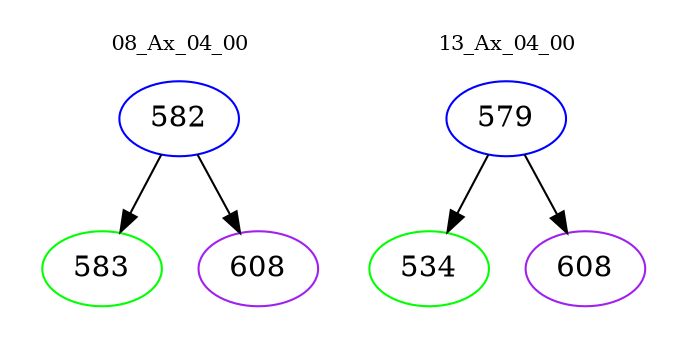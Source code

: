 digraph{
subgraph cluster_0 {
color = white
label = "08_Ax_04_00";
fontsize=10;
T0_582 [label="582", color="blue"]
T0_582 -> T0_583 [color="black"]
T0_583 [label="583", color="green"]
T0_582 -> T0_608 [color="black"]
T0_608 [label="608", color="purple"]
}
subgraph cluster_1 {
color = white
label = "13_Ax_04_00";
fontsize=10;
T1_579 [label="579", color="blue"]
T1_579 -> T1_534 [color="black"]
T1_534 [label="534", color="green"]
T1_579 -> T1_608 [color="black"]
T1_608 [label="608", color="purple"]
}
}

